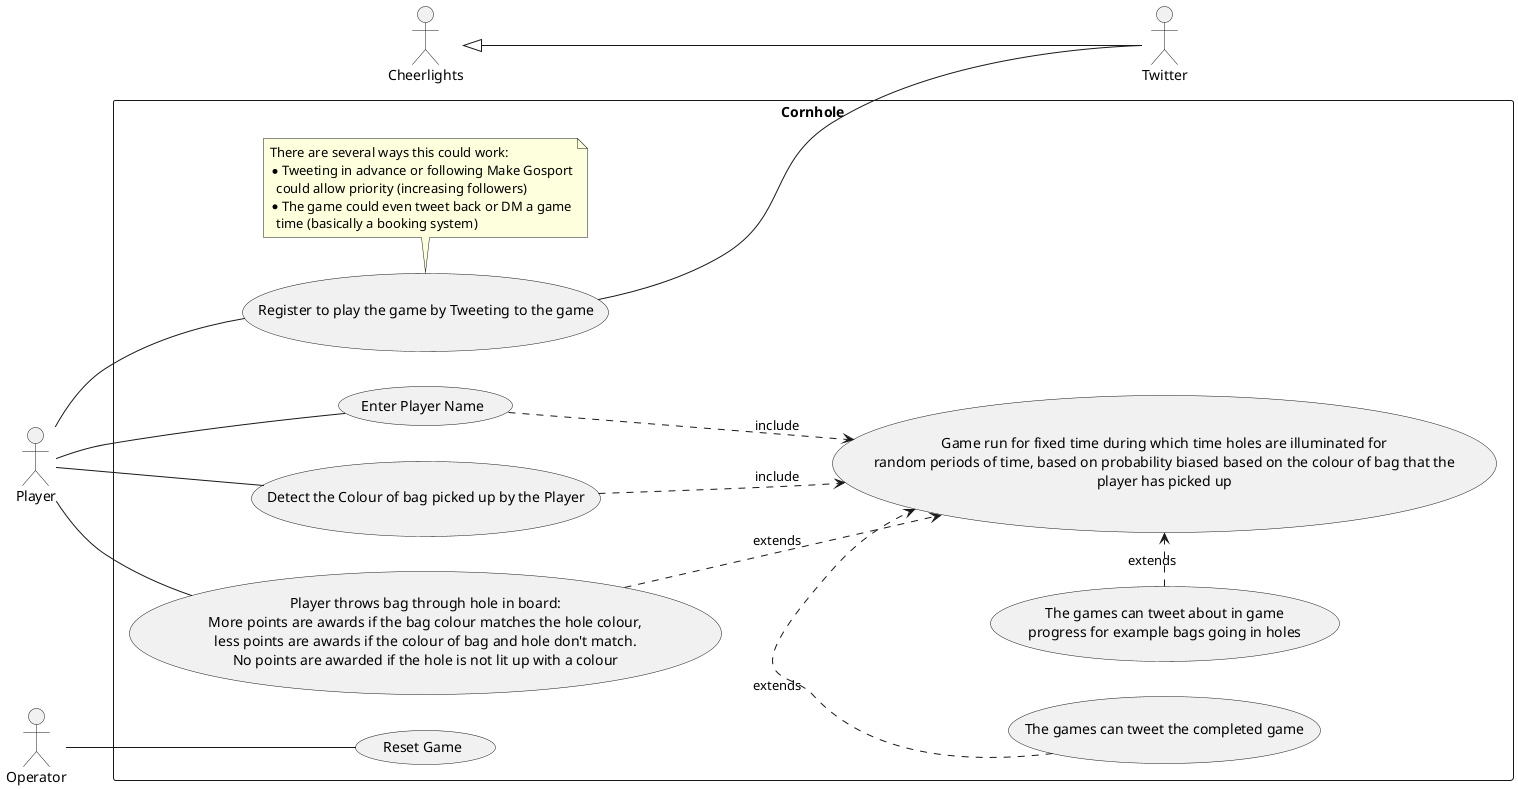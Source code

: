 @startuml
'https://plantuml.com/use-case-diagram

left to right direction

actor Player
actor Operator


rectangle Cornhole {
  usecase "Enter Player Name" as EnterName
  usecase PlayGame as "Game run for fixed time during which time holes are illuminated for
  random periods of time, based on probability biased based on the colour of bag that the
  player has picked up"
  usecase DetectBagColour as "Detect the Colour of bag picked up by the Player"

  usecase BagInHole as "Player throws bag through hole in board:
  More points are awards if the bag colour matches the hole colour,
  less points are awards if the colour of bag and hole don't match.
  No points are awarded if the hole is not lit up with a colour"

  usecase TweetInProgressStatus as "The games can tweet about in game
  progress for example bags going in holes"

  usecase TweetEndGameStatus as "The games can tweet the completed game"

  usecase "Register to play the game by Tweeting to the game" as TweetRegister
  note bottom of TweetRegister
    There are several ways this could work:
    * Tweeting in advance or following Make Gosport
      could allow priority (increasing followers)
    * The game could even tweet back or DM a game
      time (basically a booking system)
  end note

  DetectBagColour .-> PlayGame : include
  EnterName .-> PlayGame : include
  BagInHole .-> PlayGame : extends
  TweetInProgressStatus .> PlayGame : extends
  TweetEndGameStatus .> PlayGame : extends

  usecase "Reset Game" as ResetGame
}

actor Twitter
actor Cheerlights
Cheerlights <|-- Twitter

Player -- TweetRegister

Player -- EnterName
Player -- DetectBagColour
Player -- BagInHole
Operator -- ResetGame
TweetRegister -- Twitter




@enduml